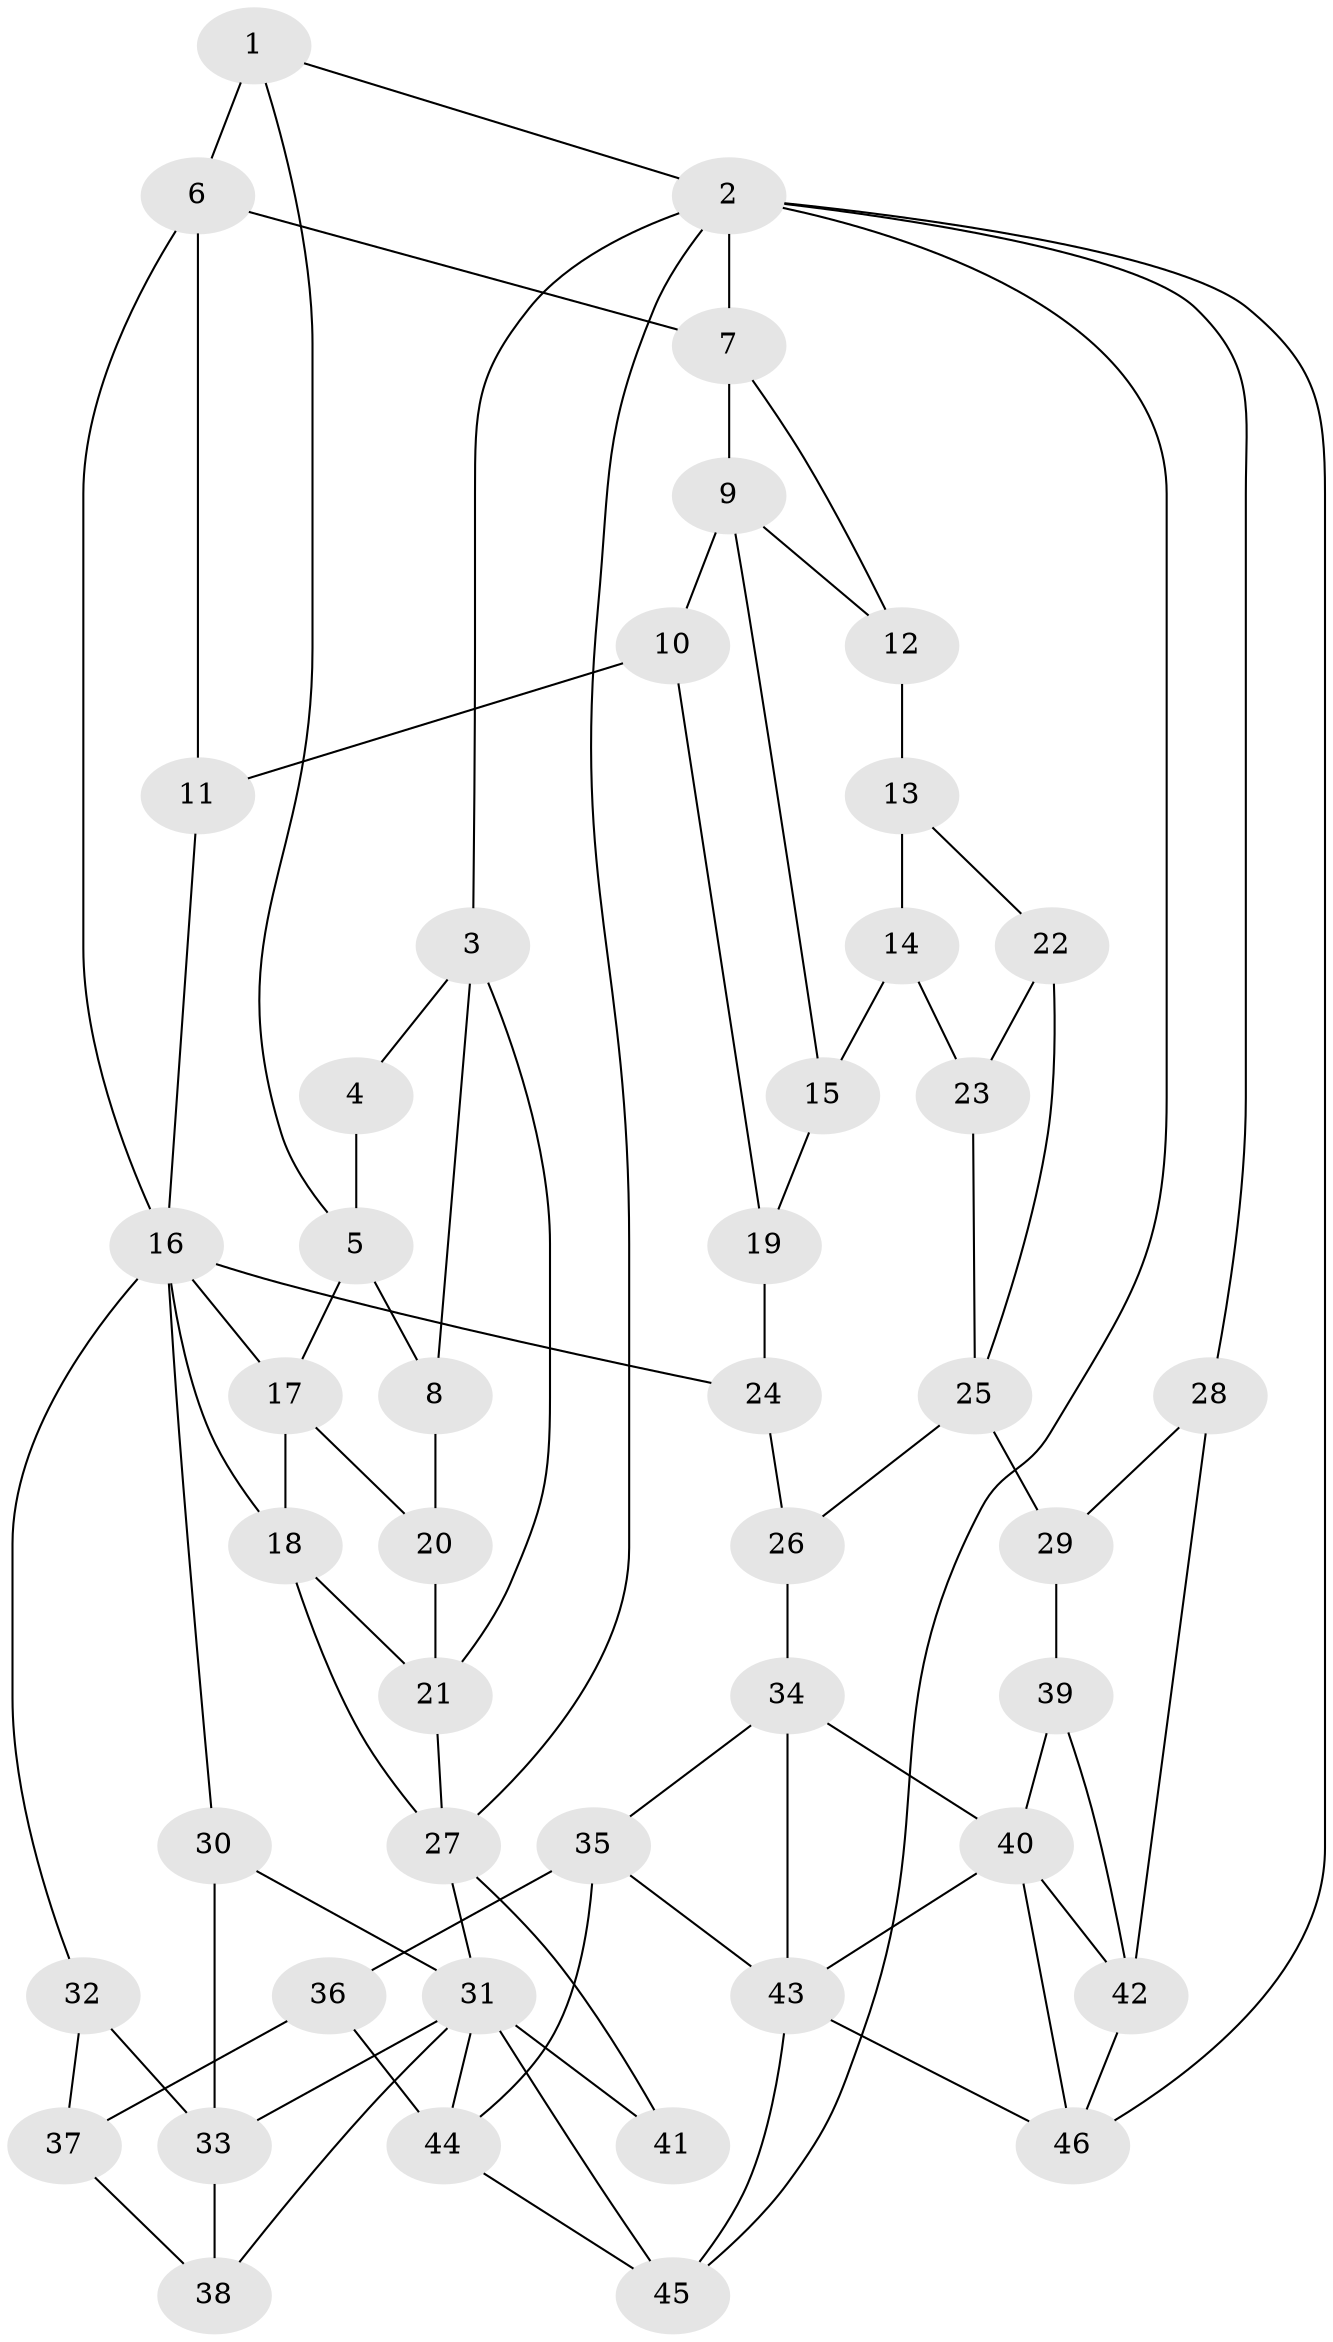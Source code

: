 // original degree distribution, {3: 0.013333333333333334, 6: 0.22666666666666666, 5: 0.52, 4: 0.24}
// Generated by graph-tools (version 1.1) at 2025/54/03/04/25 22:54:49]
// undirected, 46 vertices, 85 edges
graph export_dot {
  node [color=gray90,style=filled];
  1;
  2;
  3;
  4;
  5;
  6;
  7;
  8;
  9;
  10;
  11;
  12;
  13;
  14;
  15;
  16;
  17;
  18;
  19;
  20;
  21;
  22;
  23;
  24;
  25;
  26;
  27;
  28;
  29;
  30;
  31;
  32;
  33;
  34;
  35;
  36;
  37;
  38;
  39;
  40;
  41;
  42;
  43;
  44;
  45;
  46;
  1 -- 2 [weight=1.0];
  1 -- 5 [weight=1.0];
  1 -- 6 [weight=2.0];
  2 -- 3 [weight=1.0];
  2 -- 7 [weight=2.0];
  2 -- 27 [weight=1.0];
  2 -- 28 [weight=1.0];
  2 -- 45 [weight=1.0];
  2 -- 46 [weight=1.0];
  3 -- 4 [weight=1.0];
  3 -- 8 [weight=1.0];
  3 -- 21 [weight=1.0];
  4 -- 5 [weight=1.0];
  5 -- 8 [weight=3.0];
  5 -- 17 [weight=1.0];
  6 -- 7 [weight=1.0];
  6 -- 11 [weight=1.0];
  6 -- 16 [weight=2.0];
  7 -- 9 [weight=2.0];
  7 -- 12 [weight=1.0];
  8 -- 20 [weight=2.0];
  9 -- 10 [weight=2.0];
  9 -- 12 [weight=1.0];
  9 -- 15 [weight=1.0];
  10 -- 11 [weight=2.0];
  10 -- 19 [weight=1.0];
  11 -- 16 [weight=1.0];
  12 -- 13 [weight=2.0];
  13 -- 14 [weight=2.0];
  13 -- 22 [weight=2.0];
  14 -- 15 [weight=2.0];
  14 -- 23 [weight=1.0];
  15 -- 19 [weight=1.0];
  16 -- 17 [weight=1.0];
  16 -- 18 [weight=2.0];
  16 -- 24 [weight=2.0];
  16 -- 30 [weight=1.0];
  16 -- 32 [weight=1.0];
  17 -- 18 [weight=1.0];
  17 -- 20 [weight=1.0];
  18 -- 21 [weight=1.0];
  18 -- 27 [weight=1.0];
  19 -- 24 [weight=2.0];
  20 -- 21 [weight=2.0];
  21 -- 27 [weight=1.0];
  22 -- 23 [weight=1.0];
  22 -- 25 [weight=1.0];
  23 -- 25 [weight=1.0];
  24 -- 26 [weight=2.0];
  25 -- 26 [weight=2.0];
  25 -- 29 [weight=2.0];
  26 -- 34 [weight=1.0];
  27 -- 31 [weight=1.0];
  27 -- 41 [weight=1.0];
  28 -- 29 [weight=1.0];
  28 -- 42 [weight=2.0];
  29 -- 39 [weight=2.0];
  30 -- 31 [weight=1.0];
  30 -- 33 [weight=1.0];
  31 -- 33 [weight=1.0];
  31 -- 38 [weight=1.0];
  31 -- 41 [weight=3.0];
  31 -- 44 [weight=1.0];
  31 -- 45 [weight=1.0];
  32 -- 33 [weight=2.0];
  32 -- 37 [weight=1.0];
  33 -- 38 [weight=2.0];
  34 -- 35 [weight=1.0];
  34 -- 40 [weight=1.0];
  34 -- 43 [weight=1.0];
  35 -- 36 [weight=3.0];
  35 -- 43 [weight=1.0];
  35 -- 44 [weight=1.0];
  36 -- 37 [weight=2.0];
  36 -- 44 [weight=1.0];
  37 -- 38 [weight=2.0];
  39 -- 40 [weight=1.0];
  39 -- 42 [weight=2.0];
  40 -- 42 [weight=1.0];
  40 -- 43 [weight=1.0];
  40 -- 46 [weight=1.0];
  42 -- 46 [weight=1.0];
  43 -- 45 [weight=1.0];
  43 -- 46 [weight=1.0];
  44 -- 45 [weight=1.0];
}
